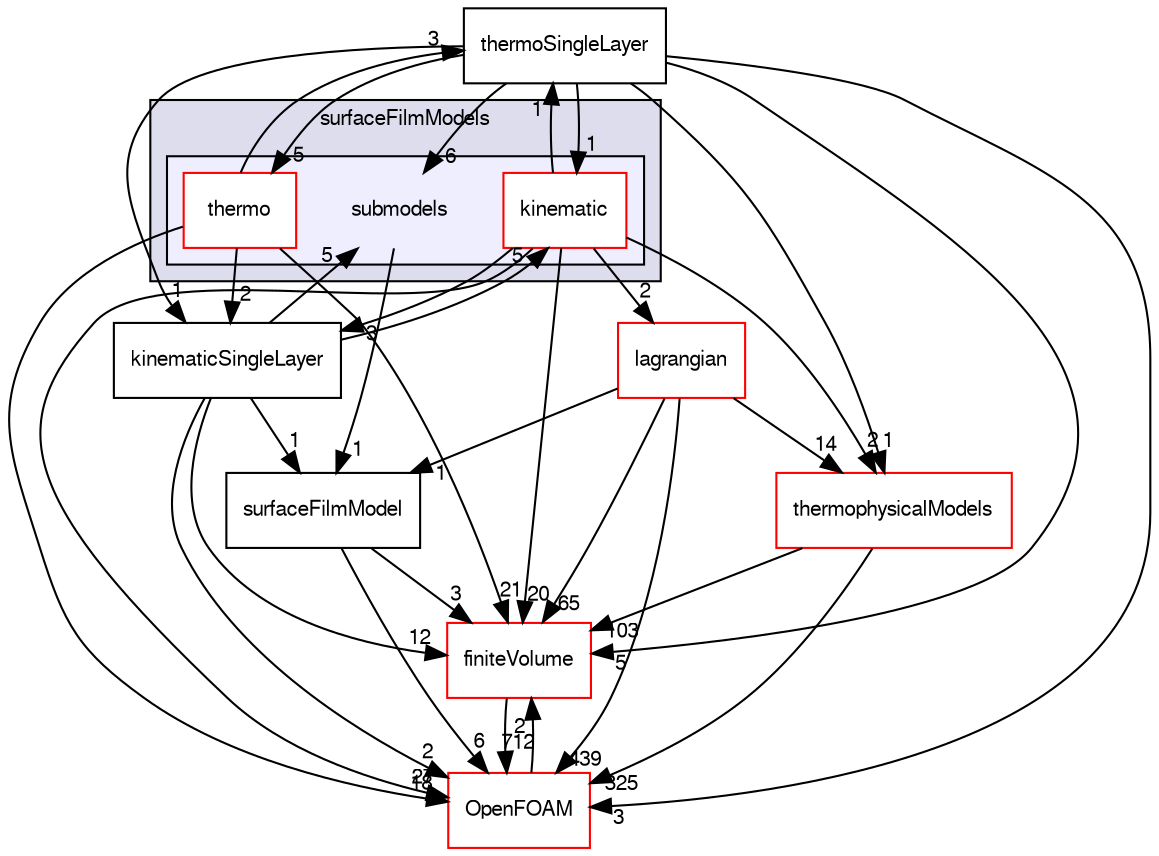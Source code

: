 digraph "src/regionModels/surfaceFilmModels/submodels" {
  bgcolor=transparent;
  compound=true
  node [ fontsize="10", fontname="FreeSans"];
  edge [ labelfontsize="10", labelfontname="FreeSans"];
  subgraph clusterdir_76cda00b2119e3ca1b811eb59fd40c16 {
    graph [ bgcolor="#ddddee", pencolor="black", label="surfaceFilmModels" fontname="FreeSans", fontsize="10", URL="dir_76cda00b2119e3ca1b811eb59fd40c16.html"]
  subgraph clusterdir_1a2449bf10d166cb32b637bb1f2c8120 {
    graph [ bgcolor="#eeeeff", pencolor="black", label="" URL="dir_1a2449bf10d166cb32b637bb1f2c8120.html"];
    dir_1a2449bf10d166cb32b637bb1f2c8120 [shape=plaintext label="submodels"];
    dir_748187a7aee928611e312f378f23d627 [shape=box label="kinematic" color="red" fillcolor="white" style="filled" URL="dir_748187a7aee928611e312f378f23d627.html"];
    dir_0c42a79c89636d0140c9997747e5985b [shape=box label="thermo" color="red" fillcolor="white" style="filled" URL="dir_0c42a79c89636d0140c9997747e5985b.html"];
  }
  }
  dir_9bd15774b555cf7259a6fa18f99fe99b [shape=box label="finiteVolume" color="red" URL="dir_9bd15774b555cf7259a6fa18f99fe99b.html"];
  dir_1c60e658c3548753b29433c6c9718fd3 [shape=box label="kinematicSingleLayer" URL="dir_1c60e658c3548753b29433c6c9718fd3.html"];
  dir_318e28e1a51a420b88bf1d80f47d8e33 [shape=box label="surfaceFilmModel" URL="dir_318e28e1a51a420b88bf1d80f47d8e33.html"];
  dir_ace9ddf4436ac19d16c24b262d3e197b [shape=box label="thermoSingleLayer" URL="dir_ace9ddf4436ac19d16c24b262d3e197b.html"];
  dir_2778d089ec5c4f66810b11f753867003 [shape=box label="thermophysicalModels" color="red" URL="dir_2778d089ec5c4f66810b11f753867003.html"];
  dir_c5473ff19b20e6ec4dfe5c310b3778a8 [shape=box label="OpenFOAM" color="red" URL="dir_c5473ff19b20e6ec4dfe5c310b3778a8.html"];
  dir_f8c25efc4b6f6a8502a42d5af7554d23 [shape=box label="lagrangian" color="red" URL="dir_f8c25efc4b6f6a8502a42d5af7554d23.html"];
  dir_9bd15774b555cf7259a6fa18f99fe99b->dir_c5473ff19b20e6ec4dfe5c310b3778a8 [headlabel="712", labeldistance=1.5 headhref="dir_000749_001732.html"];
  dir_1a2449bf10d166cb32b637bb1f2c8120->dir_318e28e1a51a420b88bf1d80f47d8e33 [headlabel="1", labeldistance=1.5 headhref="dir_000590_002429.html"];
  dir_1c60e658c3548753b29433c6c9718fd3->dir_9bd15774b555cf7259a6fa18f99fe99b [headlabel="12", labeldistance=1.5 headhref="dir_002390_000749.html"];
  dir_1c60e658c3548753b29433c6c9718fd3->dir_1a2449bf10d166cb32b637bb1f2c8120 [headlabel="5", labeldistance=1.5 headhref="dir_002390_000590.html"];
  dir_1c60e658c3548753b29433c6c9718fd3->dir_318e28e1a51a420b88bf1d80f47d8e33 [headlabel="1", labeldistance=1.5 headhref="dir_002390_002429.html"];
  dir_1c60e658c3548753b29433c6c9718fd3->dir_c5473ff19b20e6ec4dfe5c310b3778a8 [headlabel="2", labeldistance=1.5 headhref="dir_002390_001732.html"];
  dir_1c60e658c3548753b29433c6c9718fd3->dir_748187a7aee928611e312f378f23d627 [headlabel="5", labeldistance=1.5 headhref="dir_002390_000591.html"];
  dir_318e28e1a51a420b88bf1d80f47d8e33->dir_9bd15774b555cf7259a6fa18f99fe99b [headlabel="3", labeldistance=1.5 headhref="dir_002429_000749.html"];
  dir_318e28e1a51a420b88bf1d80f47d8e33->dir_c5473ff19b20e6ec4dfe5c310b3778a8 [headlabel="6", labeldistance=1.5 headhref="dir_002429_001732.html"];
  dir_ace9ddf4436ac19d16c24b262d3e197b->dir_9bd15774b555cf7259a6fa18f99fe99b [headlabel="5", labeldistance=1.5 headhref="dir_002430_000749.html"];
  dir_ace9ddf4436ac19d16c24b262d3e197b->dir_1a2449bf10d166cb32b637bb1f2c8120 [headlabel="6", labeldistance=1.5 headhref="dir_002430_000590.html"];
  dir_ace9ddf4436ac19d16c24b262d3e197b->dir_1c60e658c3548753b29433c6c9718fd3 [headlabel="1", labeldistance=1.5 headhref="dir_002430_002390.html"];
  dir_ace9ddf4436ac19d16c24b262d3e197b->dir_2778d089ec5c4f66810b11f753867003 [headlabel="1", labeldistance=1.5 headhref="dir_002430_001070.html"];
  dir_ace9ddf4436ac19d16c24b262d3e197b->dir_0c42a79c89636d0140c9997747e5985b [headlabel="5", labeldistance=1.5 headhref="dir_002430_001181.html"];
  dir_ace9ddf4436ac19d16c24b262d3e197b->dir_c5473ff19b20e6ec4dfe5c310b3778a8 [headlabel="3", labeldistance=1.5 headhref="dir_002430_001732.html"];
  dir_ace9ddf4436ac19d16c24b262d3e197b->dir_748187a7aee928611e312f378f23d627 [headlabel="1", labeldistance=1.5 headhref="dir_002430_000591.html"];
  dir_2778d089ec5c4f66810b11f753867003->dir_9bd15774b555cf7259a6fa18f99fe99b [headlabel="103", labeldistance=1.5 headhref="dir_001070_000749.html"];
  dir_2778d089ec5c4f66810b11f753867003->dir_c5473ff19b20e6ec4dfe5c310b3778a8 [headlabel="325", labeldistance=1.5 headhref="dir_001070_001732.html"];
  dir_0c42a79c89636d0140c9997747e5985b->dir_9bd15774b555cf7259a6fa18f99fe99b [headlabel="21", labeldistance=1.5 headhref="dir_001181_000749.html"];
  dir_0c42a79c89636d0140c9997747e5985b->dir_1c60e658c3548753b29433c6c9718fd3 [headlabel="2", labeldistance=1.5 headhref="dir_001181_002390.html"];
  dir_0c42a79c89636d0140c9997747e5985b->dir_ace9ddf4436ac19d16c24b262d3e197b [headlabel="3", labeldistance=1.5 headhref="dir_001181_002430.html"];
  dir_0c42a79c89636d0140c9997747e5985b->dir_c5473ff19b20e6ec4dfe5c310b3778a8 [headlabel="18", labeldistance=1.5 headhref="dir_001181_001732.html"];
  dir_c5473ff19b20e6ec4dfe5c310b3778a8->dir_9bd15774b555cf7259a6fa18f99fe99b [headlabel="2", labeldistance=1.5 headhref="dir_001732_000749.html"];
  dir_748187a7aee928611e312f378f23d627->dir_9bd15774b555cf7259a6fa18f99fe99b [headlabel="20", labeldistance=1.5 headhref="dir_000591_000749.html"];
  dir_748187a7aee928611e312f378f23d627->dir_1c60e658c3548753b29433c6c9718fd3 [headlabel="3", labeldistance=1.5 headhref="dir_000591_002390.html"];
  dir_748187a7aee928611e312f378f23d627->dir_ace9ddf4436ac19d16c24b262d3e197b [headlabel="1", labeldistance=1.5 headhref="dir_000591_002430.html"];
  dir_748187a7aee928611e312f378f23d627->dir_2778d089ec5c4f66810b11f753867003 [headlabel="2", labeldistance=1.5 headhref="dir_000591_001070.html"];
  dir_748187a7aee928611e312f378f23d627->dir_c5473ff19b20e6ec4dfe5c310b3778a8 [headlabel="27", labeldistance=1.5 headhref="dir_000591_001732.html"];
  dir_748187a7aee928611e312f378f23d627->dir_f8c25efc4b6f6a8502a42d5af7554d23 [headlabel="2", labeldistance=1.5 headhref="dir_000591_001190.html"];
  dir_f8c25efc4b6f6a8502a42d5af7554d23->dir_9bd15774b555cf7259a6fa18f99fe99b [headlabel="65", labeldistance=1.5 headhref="dir_001190_000749.html"];
  dir_f8c25efc4b6f6a8502a42d5af7554d23->dir_318e28e1a51a420b88bf1d80f47d8e33 [headlabel="1", labeldistance=1.5 headhref="dir_001190_002429.html"];
  dir_f8c25efc4b6f6a8502a42d5af7554d23->dir_2778d089ec5c4f66810b11f753867003 [headlabel="14", labeldistance=1.5 headhref="dir_001190_001070.html"];
  dir_f8c25efc4b6f6a8502a42d5af7554d23->dir_c5473ff19b20e6ec4dfe5c310b3778a8 [headlabel="439", labeldistance=1.5 headhref="dir_001190_001732.html"];
}
